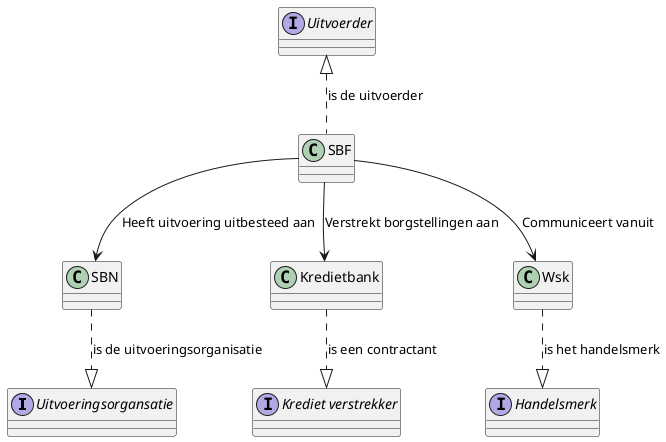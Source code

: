 @startuml


interface Uitvoeringsorgansatie
class SBN

interface Uitvoerder
class SBF

interface "Krediet verstrekker" as Contractant
class Kredietbank

interface Handelsmerk
class Wsk

 Uitvoerder <|.. SBF : "is de uitvoerder"
SBF --> Kredietbank : "Verstrekt borgstellingen aan"
SBF --> Wsk : "Communiceert vanuit"
SBF --> SBN : "Heeft uitvoering uitbesteed aan"

Kredietbank ..|> Contractant  : "is een contractant"
Wsk ..|> Handelsmerk : "is het handelsmerk"
SBN ..|> Uitvoeringsorgansatie : "is de uitvoeringsorganisatie"

@enduml
